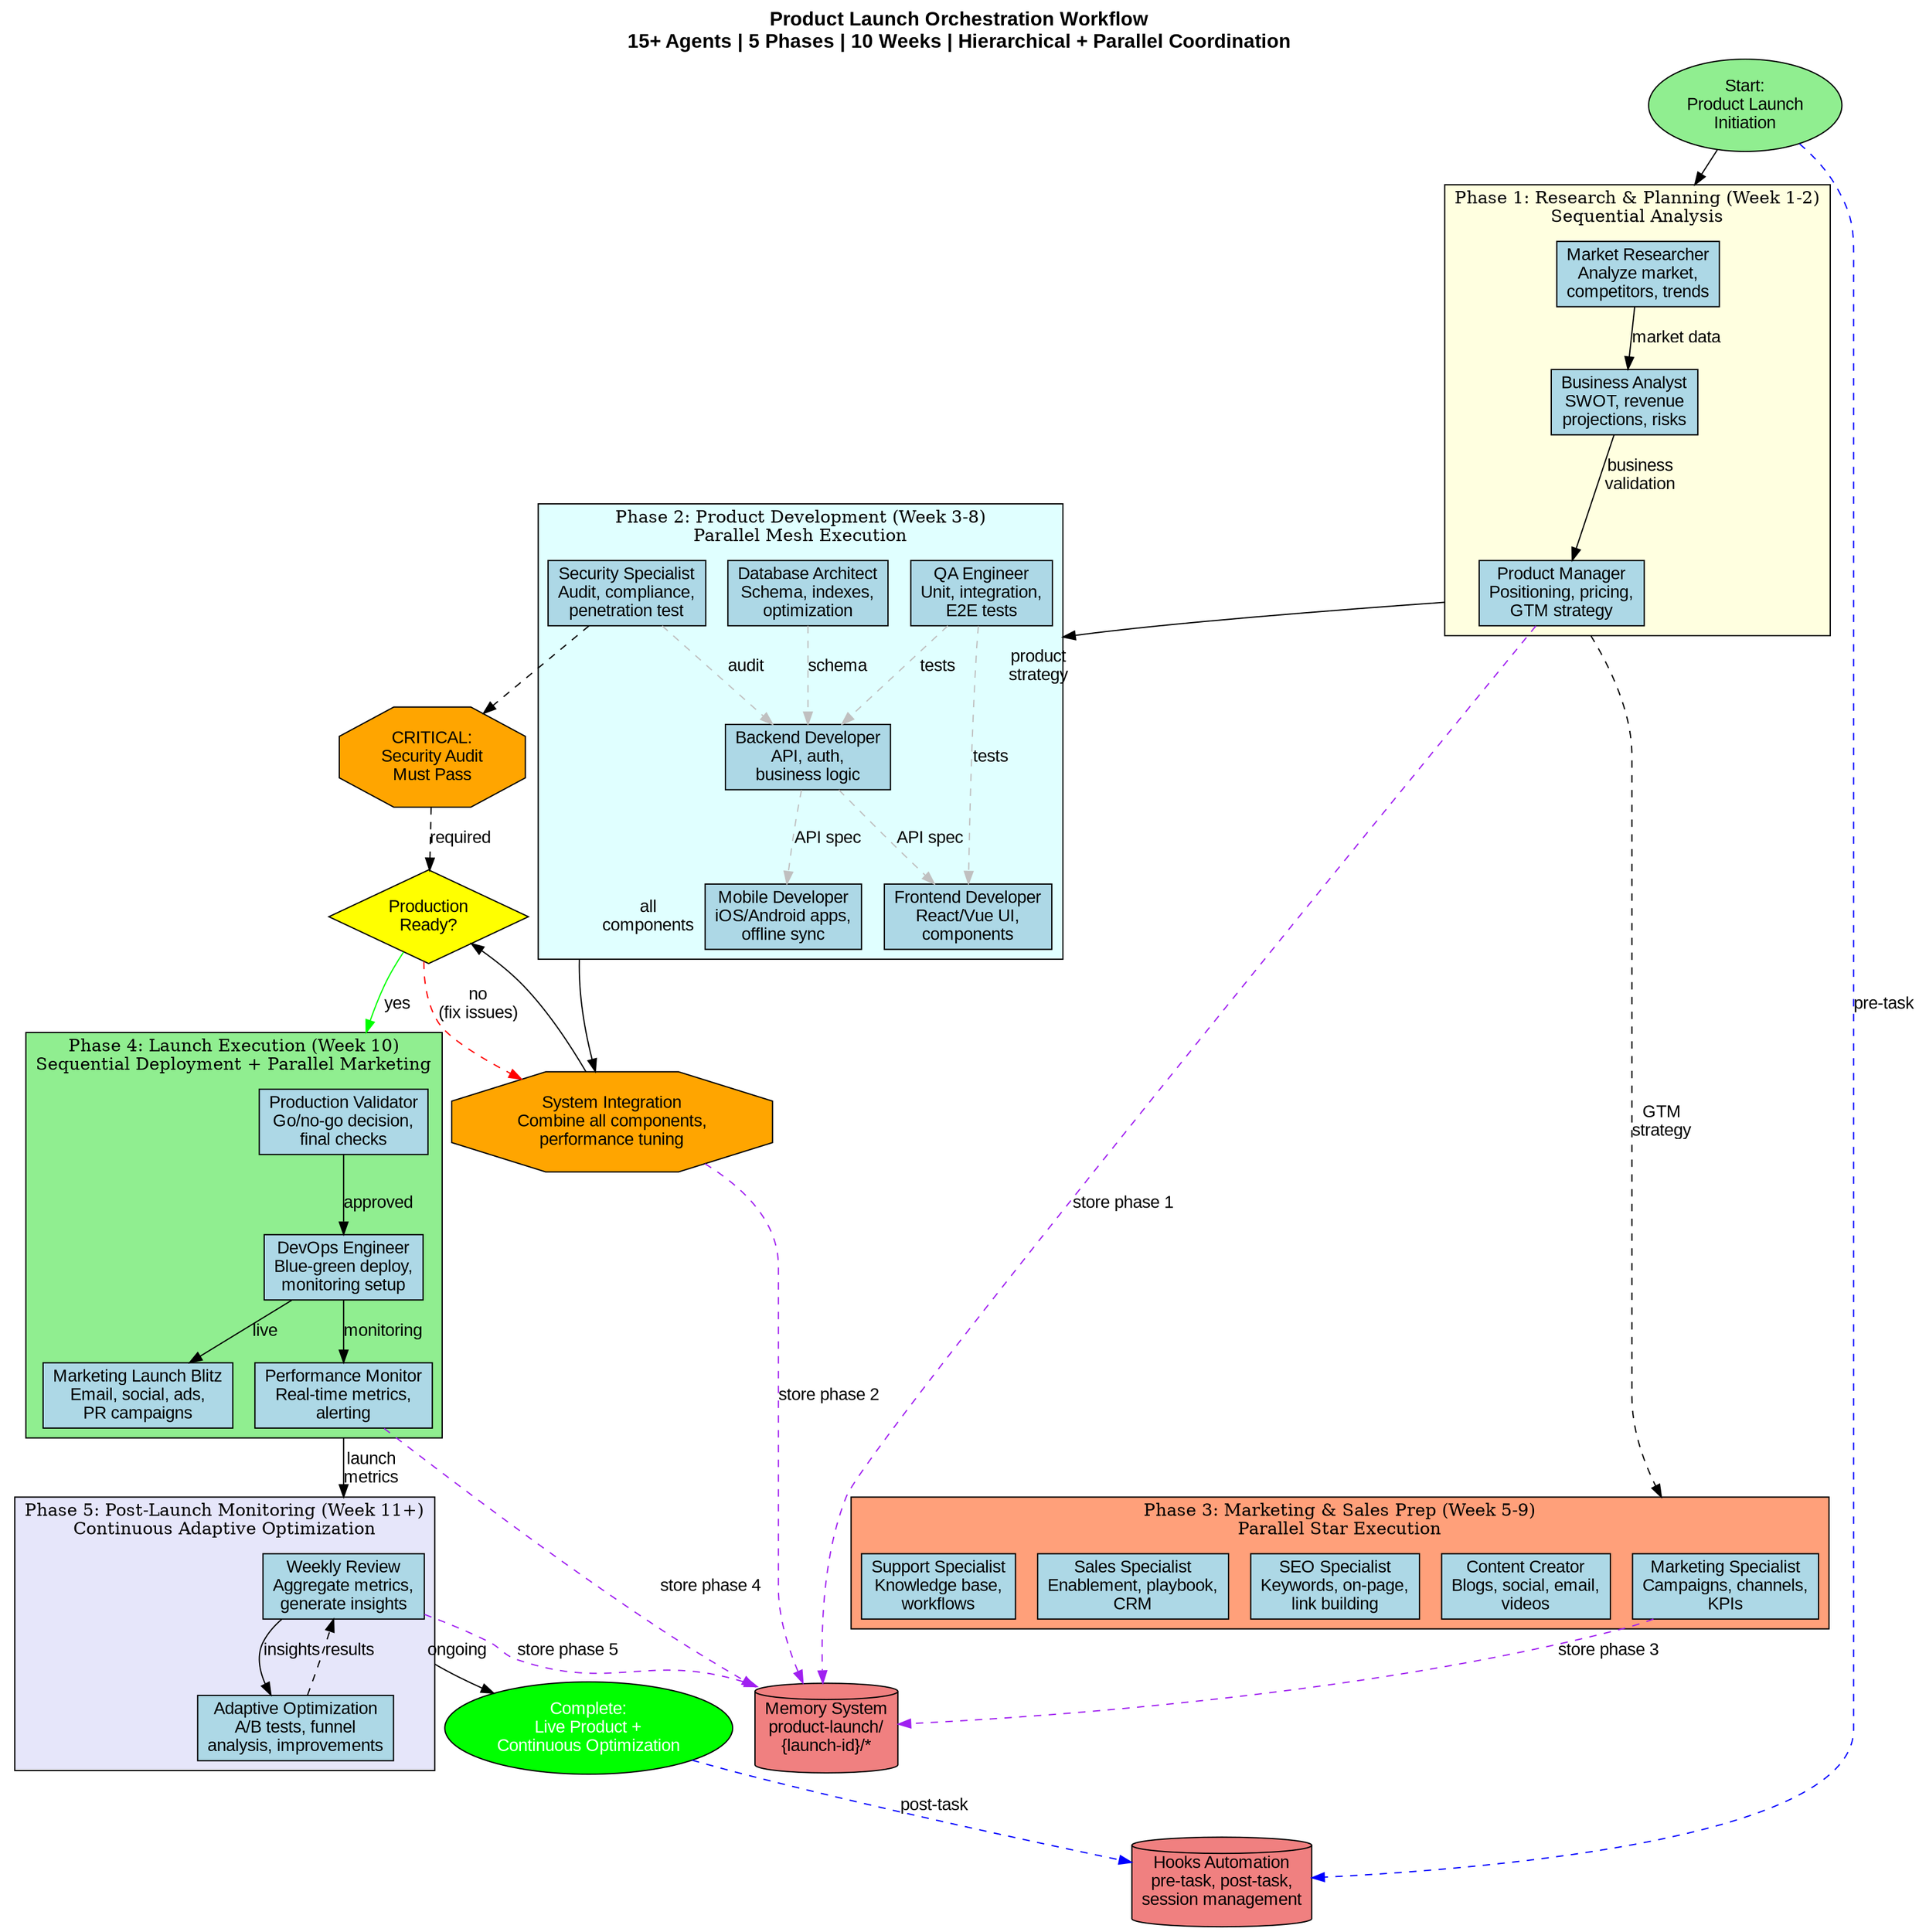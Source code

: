 digraph ProductLaunchWorkflow {
    rankdir=TB;
    compound=true;
    node [shape=box, style=filled, fontname="Arial"];
    edge [fontname="Arial"];

    // Start and end nodes
    start [shape=ellipse, label="Start:\nProduct Launch\nInitiation", fillcolor=lightgreen];
    end [shape=ellipse, label="Complete:\nLive Product +\nContinuous Optimization", fillcolor=green, fontcolor=white];

    // Phase 1: Research & Planning (Week 1-2)
    subgraph cluster_phase1 {
        label="Phase 1: Research & Planning (Week 1-2)\nSequential Analysis";
        fillcolor=lightyellow;
        style=filled;

        p1_market [label="Market Researcher\nAnalyze market,\ncompetitors, trends", fillcolor=lightblue];
        p1_business [label="Business Analyst\nSWOT, revenue\nprojections, risks", fillcolor=lightblue];
        p1_product [label="Product Manager\nPositioning, pricing,\nGTM strategy", fillcolor=lightblue];

        p1_market -> p1_business [label="market data"];
        p1_business -> p1_product [label="business\nvalidation"];
    }

    // Phase 2: Product Development (Week 3-8)
    subgraph cluster_phase2 {
        label="Phase 2: Product Development (Week 3-8)\nParallel Mesh Execution";
        fillcolor=lightcyan;
        style=filled;

        p2_backend [label="Backend Developer\nAPI, auth,\nbusiness logic", fillcolor=lightblue];
        p2_frontend [label="Frontend Developer\nReact/Vue UI,\ncomponents", fillcolor=lightblue];
        p2_mobile [label="Mobile Developer\niOS/Android apps,\noffline sync", fillcolor=lightblue];
        p2_database [label="Database Architect\nSchema, indexes,\noptimization", fillcolor=lightblue];
        p2_security [label="Security Specialist\nAudit, compliance,\npenetration test", fillcolor=lightblue];
        p2_qa [label="QA Engineer\nUnit, integration,\nE2E tests", fillcolor=lightblue];

        // Parallel development (no direct edges, mesh coordination)
        p2_backend -> p2_frontend [style=dashed, label="API spec", color=gray];
        p2_backend -> p2_mobile [style=dashed, label="API spec", color=gray];
        p2_database -> p2_backend [style=dashed, label="schema", color=gray];
        p2_security -> p2_backend [style=dashed, label="audit", color=gray];
        p2_qa -> p2_backend [style=dashed, label="tests", color=gray];
        p2_qa -> p2_frontend [style=dashed, label="tests", color=gray];
    }

    // Phase 2 Integration
    p2_integration [label="System Integration\nCombine all components,\nperformance tuning", fillcolor=orange, shape=octagon];
    p2_backend -> p2_integration [ltail=cluster_phase2, label="all\ncomponents"];

    // Phase 3: Marketing & Sales Prep (Week 5-9)
    subgraph cluster_phase3 {
        label="Phase 3: Marketing & Sales Prep (Week 5-9)\nParallel Star Execution";
        fillcolor=lightsalmon;
        style=filled;

        p3_marketing [label="Marketing Specialist\nCampaigns, channels,\nKPIs", fillcolor=lightblue];
        p3_content [label="Content Creator\nBlogs, social, email,\nvideos", fillcolor=lightblue];
        p3_seo [label="SEO Specialist\nKeywords, on-page,\nlink building", fillcolor=lightblue];
        p3_sales [label="Sales Specialist\nEnablement, playbook,\nCRM", fillcolor=lightblue];
        p3_support [label="Support Specialist\nKnowledge base,\nworkflows", fillcolor=lightblue];
    }

    // Decision Gate: Production Ready?
    gate_production [shape=diamond, label="Production\nReady?", fillcolor=yellow];
    p2_integration -> gate_production;

    // Phase 4: Launch Execution (Week 10)
    subgraph cluster_phase4 {
        label="Phase 4: Launch Execution (Week 10)\nSequential Deployment + Parallel Marketing";
        fillcolor=lightgreen;
        style=filled;

        p4_validator [label="Production Validator\nGo/no-go decision,\nfinal checks", fillcolor=lightblue];
        p4_devops [label="DevOps Engineer\nBlue-green deploy,\nmonitoring setup", fillcolor=lightblue];
        p4_launch [label="Marketing Launch Blitz\nEmail, social, ads,\nPR campaigns", fillcolor=lightblue];
        p4_monitor [label="Performance Monitor\nReal-time metrics,\nalerting", fillcolor=lightblue];

        p4_validator -> p4_devops [label="approved"];
        p4_devops -> p4_launch [label="live"];
        p4_devops -> p4_monitor [label="monitoring"];
    }

    // Phase 5: Post-Launch Monitoring (Week 11+)
    subgraph cluster_phase5 {
        label="Phase 5: Post-Launch Monitoring (Week 11+)\nContinuous Adaptive Optimization";
        fillcolor=lavender;
        style=filled;

        p5_weekly [label="Weekly Review\nAggregate metrics,\ngenerate insights", fillcolor=lightblue];
        p5_optimize [label="Adaptive Optimization\nA/B tests, funnel\nanalysis, improvements", fillcolor=lightblue];

        p5_weekly -> p5_optimize [label="insights"];
        p5_optimize -> p5_weekly [label="results", style=dashed];
    }

    // External references
    memory [shape=cylinder, label="Memory System\nproduct-launch/\n{launch-id}/*", fillcolor=lightcoral];
    hooks [shape=cylinder, label="Hooks Automation\npre-task, post-task,\nsession management", fillcolor=lightcoral];

    // Main workflow flow
    start -> p1_market [lhead=cluster_phase1];
    p1_product -> p2_backend [ltail=cluster_phase1, lhead=cluster_phase2, label="product\nstrategy"];

    // Phase 2 and 3 overlap (parallel)
    p1_product -> p3_marketing [ltail=cluster_phase1, lhead=cluster_phase3, label="GTM\nstrategy", style=dashed];

    // Production gate
    gate_production -> p4_validator [lhead=cluster_phase4, label="yes", color=green];
    gate_production -> p2_integration [label="no\n(fix issues)", color=red, style=dashed];

    // Launch to monitoring
    p4_monitor -> p5_weekly [ltail=cluster_phase4, lhead=cluster_phase5, label="launch\nmetrics"];

    // End state
    p5_weekly -> end [ltail=cluster_phase5, label="ongoing"];

    // Memory coordination (dashed lines to memory)
    p1_product -> memory [style=dashed, label="store phase 1", color=purple];
    p2_integration -> memory [style=dashed, label="store phase 2", color=purple];
    p3_marketing -> memory [style=dashed, label="store phase 3", color=purple];
    p4_monitor -> memory [style=dashed, label="store phase 4", color=purple];
    p5_weekly -> memory [style=dashed, label="store phase 5", color=purple];

    // Hooks integration
    start -> hooks [style=dashed, label="pre-task", color=blue];
    end -> hooks [style=dashed, label="post-task", color=blue];

    // Critical warnings
    warning_security [shape=octagon, label="CRITICAL:\nSecurity Audit\nMust Pass", fillcolor=orange];
    p2_security -> warning_security [style=dashed];
    warning_security -> gate_production [style=dashed, label="required"];

    labelloc="t";
    label="Product Launch Orchestration Workflow\n15+ Agents | 5 Phases | 10 Weeks | Hierarchical + Parallel Coordination";
    fontsize=16;
    fontname="Arial Bold";
}
